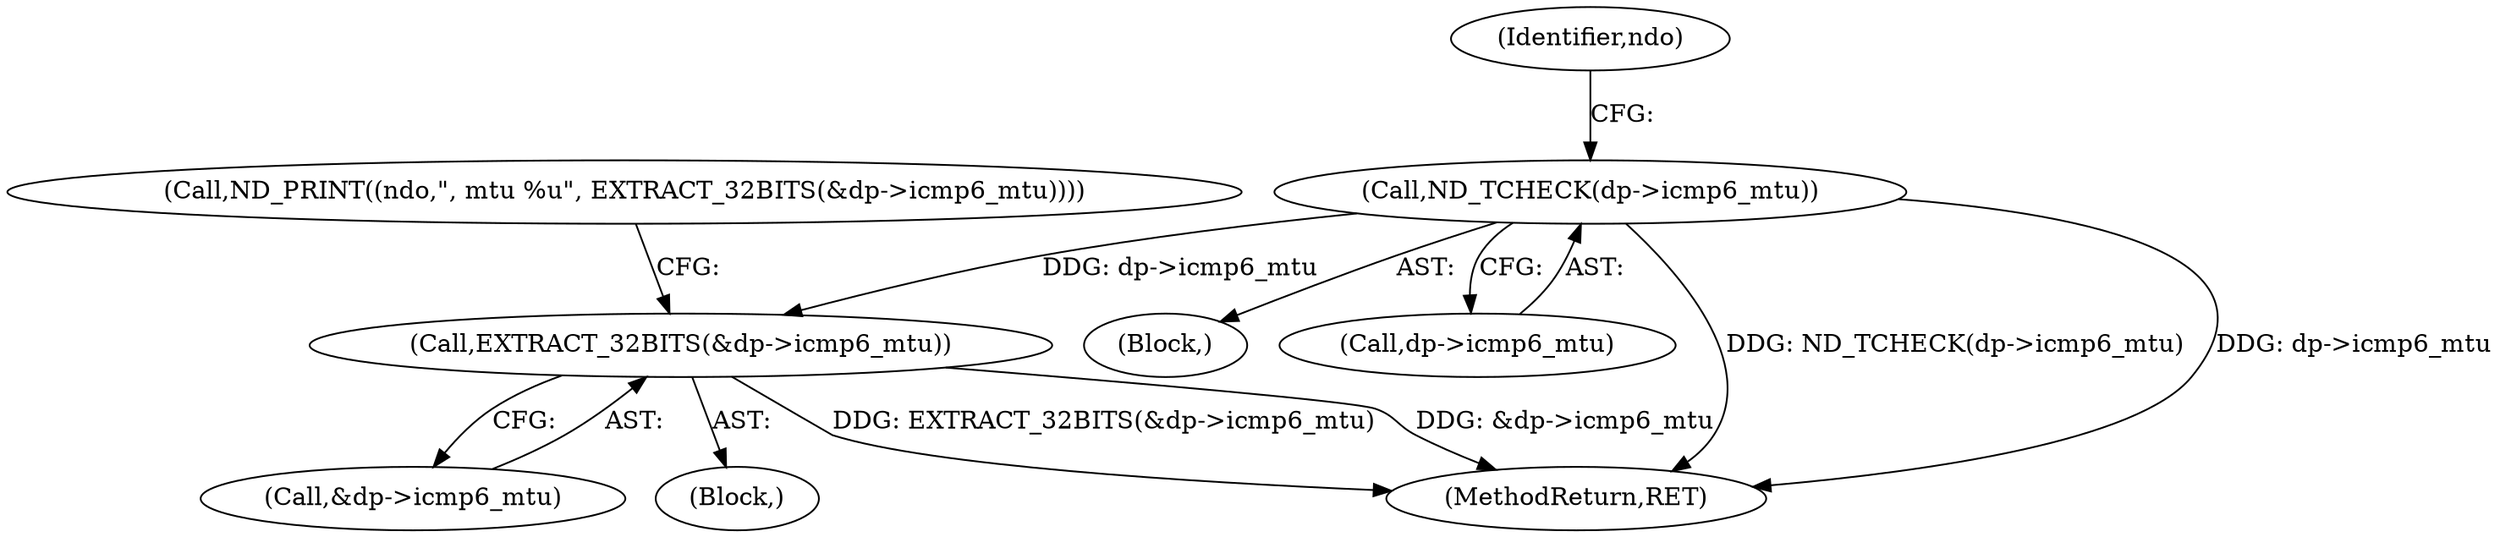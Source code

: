 digraph "0_tcpdump_d7505276842e85bfd067fa21cdb32b8a2dc3c5e4_1@pointer" {
"1000414" [label="(Call,ND_TCHECK(dp->icmp6_mtu))"];
"1000423" [label="(Call,EXTRACT_32BITS(&dp->icmp6_mtu))"];
"1000420" [label="(Identifier,ndo)"];
"1000262" [label="(Block,)"];
"1000424" [label="(Call,&dp->icmp6_mtu)"];
"1000414" [label="(Call,ND_TCHECK(dp->icmp6_mtu))"];
"1000421" [label="(Block,)"];
"1000415" [label="(Call,dp->icmp6_mtu)"];
"1000423" [label="(Call,EXTRACT_32BITS(&dp->icmp6_mtu))"];
"1001018" [label="(MethodReturn,RET)"];
"1000418" [label="(Call,ND_PRINT((ndo,\", mtu %u\", EXTRACT_32BITS(&dp->icmp6_mtu))))"];
"1000414" -> "1000262"  [label="AST: "];
"1000414" -> "1000415"  [label="CFG: "];
"1000415" -> "1000414"  [label="AST: "];
"1000420" -> "1000414"  [label="CFG: "];
"1000414" -> "1001018"  [label="DDG: ND_TCHECK(dp->icmp6_mtu)"];
"1000414" -> "1001018"  [label="DDG: dp->icmp6_mtu"];
"1000414" -> "1000423"  [label="DDG: dp->icmp6_mtu"];
"1000423" -> "1000421"  [label="AST: "];
"1000423" -> "1000424"  [label="CFG: "];
"1000424" -> "1000423"  [label="AST: "];
"1000418" -> "1000423"  [label="CFG: "];
"1000423" -> "1001018"  [label="DDG: EXTRACT_32BITS(&dp->icmp6_mtu)"];
"1000423" -> "1001018"  [label="DDG: &dp->icmp6_mtu"];
}
